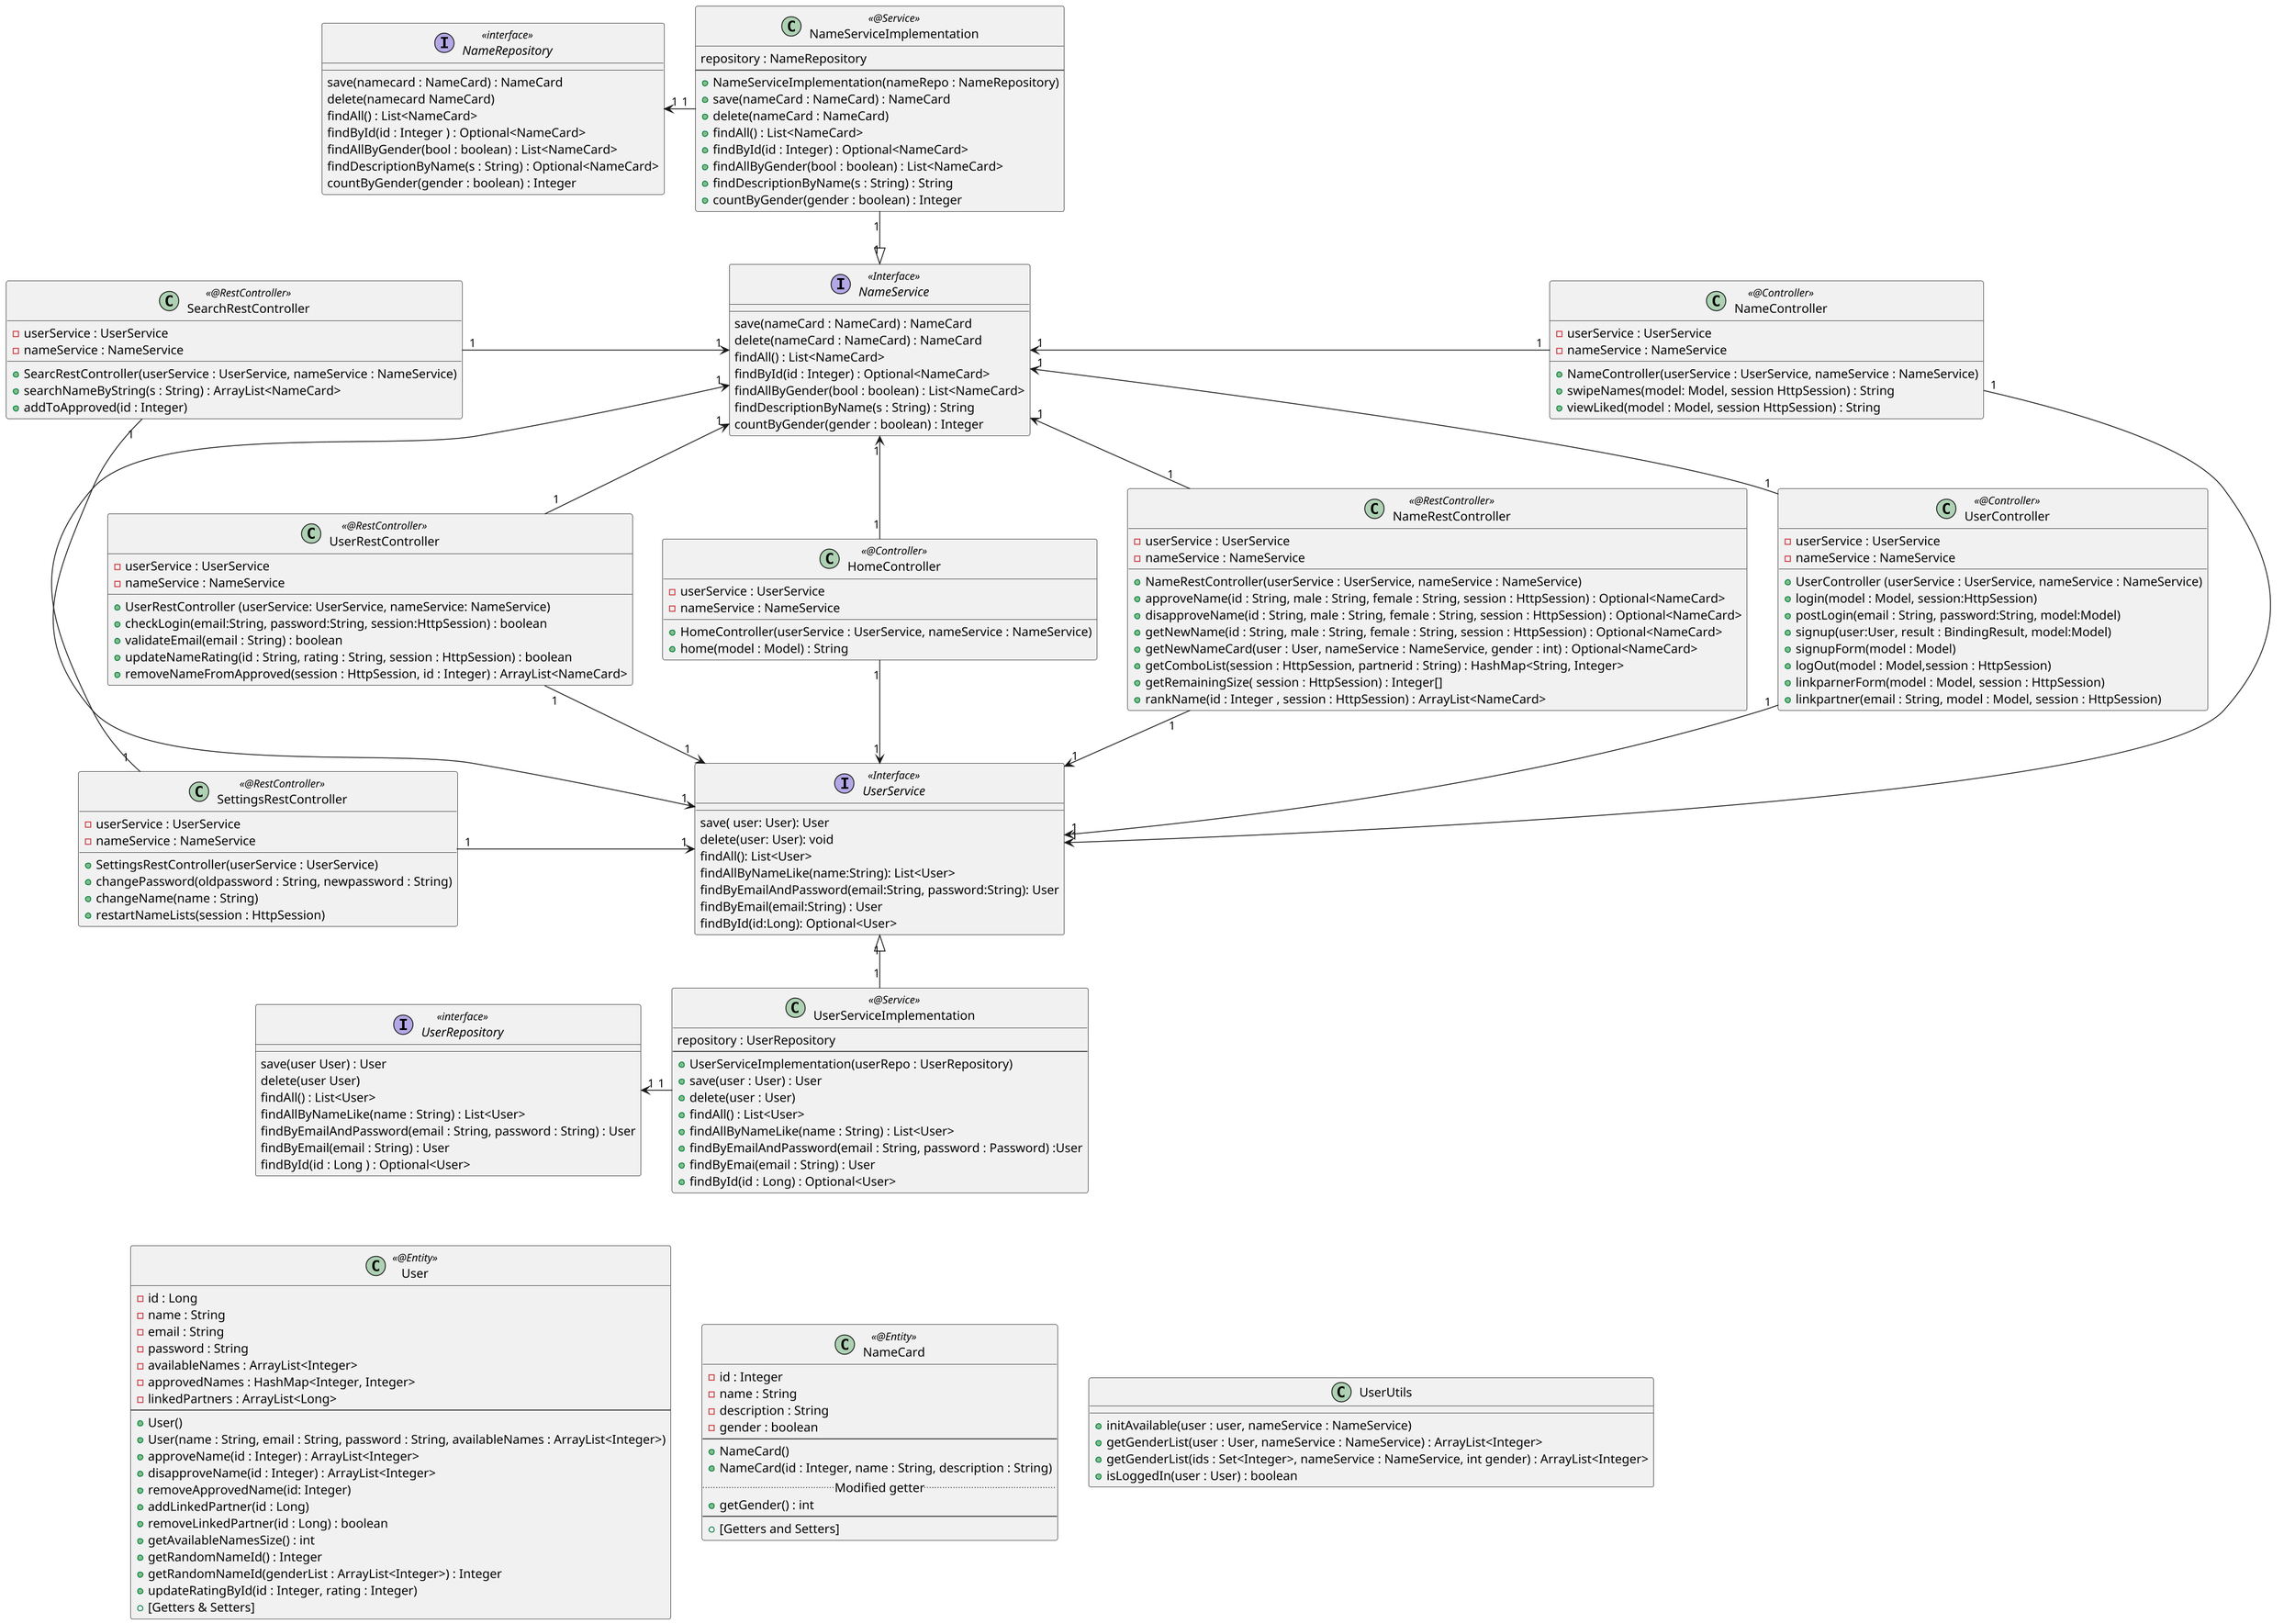 @startuml Nafnaneistar
scale 1.5
Class  User <<@Entity >> {
    -id : Long
    -name : String
    -email : String
    -password : String
    -availableNames : ArrayList<Integer>
    -approvedNames : HashMap<Integer, Integer>
    -linkedPartners : ArrayList<Long>
    --
    +User()
    +User(name : String, email : String, password : String, availableNames : ArrayList<Integer>)
    +approveName(id : Integer) : ArrayList<Integer>
    +disapproveName(id : Integer) : ArrayList<Integer>
    +removeApprovedName(id: Integer)
    +addLinkedPartner(id : Long)
    +removeLinkedPartner(id : Long) : boolean
    +getAvailableNamesSize() : int
    +getRandomNameId() : Integer
    +getRandomNameId(genderList : ArrayList<Integer>) : Integer
    +updateRatingById(id : Integer, rating : Integer)
    +[Getters & Setters]
}
Class NameCard <<@Entity>> {
    -id : Integer
    -name : String
    -description : String
    -gender : boolean
    --
    +NameCard()
    +NameCard(id : Integer, name : String, description : String)
    .. Modified getter ..
    +getGender() : int
    --
    +[Getters and Setters]
}

class NameController <<@Controller>> {
    -userService : UserService
    -nameService : NameService
    +NameController(userService : UserService, nameService : NameService)
    +swipeNames(model: Model, session HttpSession) : String
    +viewLiked(model : Model, session HttpSession) : String
}

class HomeController <<@Controller>> {
    -userService : UserService
    -nameService : NameService
    +HomeController(userService : UserService, nameService : NameService)
    +home(model : Model) : String
}

class NameRestController <<@RestController>> {
    -userService : UserService
    -nameService : NameService
    +NameRestController(userService : UserService, nameService : NameService)
    +approveName(id : String, male : String, female : String, session : HttpSession) : Optional<NameCard>
    +disapproveName(id : String, male : String, female : String, session : HttpSession) : Optional<NameCard>
    +getNewName(id : String, male : String, female : String, session : HttpSession) : Optional<NameCard>
    +getNewNameCard(user : User, nameService : NameService, gender : int) : Optional<NameCard>
    +getComboList(session : HttpSession, partnerid : String) : HashMap<String, Integer>
    +getRemainingSize( session : HttpSession) : Integer[]
    +rankName(id : Integer , session : HttpSession) : ArrayList<NameCard>

}

class UserController <<@Controller>> {
    -userService : UserService
    -nameService : NameService
    +UserController (userService : UserService, nameService : NameService)
    +login(model : Model, session:HttpSession)
    +postLogin(email : String, password:String, model:Model)
    +signup(user:User, result : BindingResult, model:Model)
    +signupForm(model : Model)
    +logOut(model : Model,session : HttpSession)
    +linkparnerForm(model : Model, session : HttpSession)
    +linkpartner(email : String, model : Model, session : HttpSession)


}

class UserRestController <<@RestController>> {
    -userService : UserService
    -nameService : NameService
    +UserRestController (userService: UserService, nameService: NameService)
    +checkLogin(email:String, password:String, session:HttpSession) : boolean
    +validateEmail(email : String) : boolean
    +updateNameRating(id : String, rating : String, session : HttpSession) : boolean 
    +removeNameFromApproved(session : HttpSession, id : Integer) : ArrayList<NameCard>
}

Interface UserService <<Interface>> {
    save( user: User): User
    delete(user: User): void
    findAll(): List<User>
    findAllByNameLike(name:String): List<User>
    findByEmailAndPassword(email:String, password:String): User
    findByEmail(email:String) : User
    findById(id:Long): Optional<User>
}
class UserServiceImplementation <<@Service>> {
    repository : UserRepository
    --
    +UserServiceImplementation(userRepo : UserRepository)
    +save(user : User) : User
    +delete(user : User)
    +findAll() : List<User>
    +findAllByNameLike(name : String) : List<User>
    +findByEmailAndPassword(email : String, password : Password) :User
    +findByEmai(email : String) : User
    +findById(id : Long) : Optional<User>
}


Interface NameRepository<<interface>> {
    save(namecard : NameCard) : NameCard
    delete(namecard NameCard)
    findAll() : List<NameCard>
    findById(id : Integer ) : Optional<NameCard>
    findAllByGender(bool : boolean) : List<NameCard>
    findDescriptionByName(s : String) : Optional<NameCard>
    countByGender(gender : boolean) : Integer

}

Interface UserRepository<<interface>> {
    save(user User) : User
    delete(user User)
    findAll() : List<User>
    findAllByNameLike(name : String) : List<User>
    findByEmailAndPassword(email : String, password : String) : User
    findByEmail(email : String) : User
    findById(id : Long ) : Optional<User>
}

Interface NameService <<Interface>> {
    save(nameCard : NameCard) : NameCard
    delete(nameCard : NameCard) : NameCard
    findAll() : List<NameCard>
    findById(id : Integer) : Optional<NameCard>
    findAllByGender(bool : boolean) : List<NameCard>
    findDescriptionByName(s : String) : String
    countByGender(gender : boolean) : Integer
}

class NameServiceImplementation <<@Service>> {
    repository : NameRepository
    --
    +NameServiceImplementation(nameRepo : NameRepository)
    +save(nameCard : NameCard) : NameCard
    +delete(nameCard : NameCard)
    +findAll() : List<NameCard>
    +findById(id : Integer) : Optional<NameCard>
    +findAllByGender(bool : boolean) : List<NameCard>
    +findDescriptionByName(s : String) : String
    +countByGender(gender : boolean) : Integer
}

class UserUtils {
    +initAvailable(user : user, nameService : NameService)
    +getGenderList(user : User, nameService : NameService) : ArrayList<Integer>
    +getGenderList(ids : Set<Integer>, nameService : NameService, int gender) : ArrayList<Integer>
    +isLoggedIn(user : User) : boolean
}

class SearchRestController<<@RestController>> {
    -userService : UserService
    -nameService : NameService
    +SearcRestController(userService : UserService, nameService : NameService)
    +searchNameByString(s : String) : ArrayList<NameCard>
    +addToApproved(id : Integer)
}

class SettingsRestController<<@RestController>> {
    -userService : UserService
    -nameService : NameService
    +SettingsRestController(userService : UserService)
    +changePassword(oldpassword : String, newpassword : String)
    +changeName(name : String)
    +restartNameLists(session : HttpSession)

}

NameServiceImplementation "1" --|> "1" NameService
UserServiceImplementation "1" -up-|> "1" UserService

NameRepository "1" <- "1" NameServiceImplementation
UserServiceImplementation "1" -l-> "1" UserRepository

UserController "1" --> "1" UserService 
NameController "1" --> "1" UserService
SettingsRestController "1" -r-> "1" UserService

UserRestController "1" --> "1" UserService
NameService "1" <-- "1" UserRestController

NameService "1" <-- "1" HomeController
HomeController "1" --> "1" UserService

NameService "1" <- "1" NameController
NameService "1" <-- "1" UserController

NameService "1" <-- "1" SettingsRestController

NameService "1" <-- "1" NameRestController
NameRestController "1" --> "1" UserService

SearchRestController "1" -> "1" UserService 
SearchRestController "1" -> "1"  NameService

UserServiceImplementation -[hidden]-> NameCard
NameCard -[hidden]> UserUtils
User -[hidden]> NameCard


@enduml